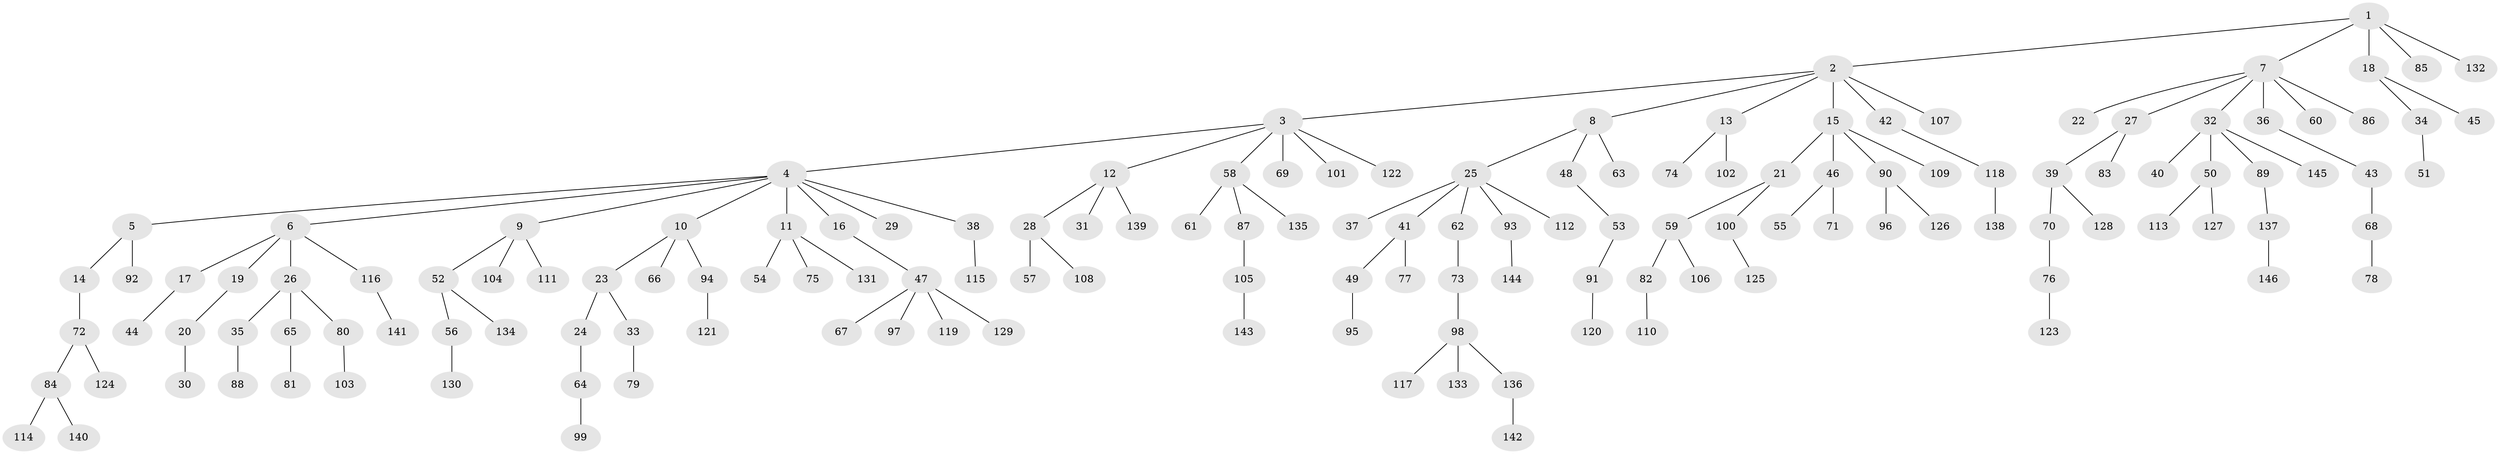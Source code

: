 // Generated by graph-tools (version 1.1) at 2025/50/03/09/25 03:50:20]
// undirected, 146 vertices, 145 edges
graph export_dot {
graph [start="1"]
  node [color=gray90,style=filled];
  1;
  2;
  3;
  4;
  5;
  6;
  7;
  8;
  9;
  10;
  11;
  12;
  13;
  14;
  15;
  16;
  17;
  18;
  19;
  20;
  21;
  22;
  23;
  24;
  25;
  26;
  27;
  28;
  29;
  30;
  31;
  32;
  33;
  34;
  35;
  36;
  37;
  38;
  39;
  40;
  41;
  42;
  43;
  44;
  45;
  46;
  47;
  48;
  49;
  50;
  51;
  52;
  53;
  54;
  55;
  56;
  57;
  58;
  59;
  60;
  61;
  62;
  63;
  64;
  65;
  66;
  67;
  68;
  69;
  70;
  71;
  72;
  73;
  74;
  75;
  76;
  77;
  78;
  79;
  80;
  81;
  82;
  83;
  84;
  85;
  86;
  87;
  88;
  89;
  90;
  91;
  92;
  93;
  94;
  95;
  96;
  97;
  98;
  99;
  100;
  101;
  102;
  103;
  104;
  105;
  106;
  107;
  108;
  109;
  110;
  111;
  112;
  113;
  114;
  115;
  116;
  117;
  118;
  119;
  120;
  121;
  122;
  123;
  124;
  125;
  126;
  127;
  128;
  129;
  130;
  131;
  132;
  133;
  134;
  135;
  136;
  137;
  138;
  139;
  140;
  141;
  142;
  143;
  144;
  145;
  146;
  1 -- 2;
  1 -- 7;
  1 -- 18;
  1 -- 85;
  1 -- 132;
  2 -- 3;
  2 -- 8;
  2 -- 13;
  2 -- 15;
  2 -- 42;
  2 -- 107;
  3 -- 4;
  3 -- 12;
  3 -- 58;
  3 -- 69;
  3 -- 101;
  3 -- 122;
  4 -- 5;
  4 -- 6;
  4 -- 9;
  4 -- 10;
  4 -- 11;
  4 -- 16;
  4 -- 29;
  4 -- 38;
  5 -- 14;
  5 -- 92;
  6 -- 17;
  6 -- 19;
  6 -- 26;
  6 -- 116;
  7 -- 22;
  7 -- 27;
  7 -- 32;
  7 -- 36;
  7 -- 60;
  7 -- 86;
  8 -- 25;
  8 -- 48;
  8 -- 63;
  9 -- 52;
  9 -- 104;
  9 -- 111;
  10 -- 23;
  10 -- 66;
  10 -- 94;
  11 -- 54;
  11 -- 75;
  11 -- 131;
  12 -- 28;
  12 -- 31;
  12 -- 139;
  13 -- 74;
  13 -- 102;
  14 -- 72;
  15 -- 21;
  15 -- 46;
  15 -- 90;
  15 -- 109;
  16 -- 47;
  17 -- 44;
  18 -- 34;
  18 -- 45;
  19 -- 20;
  20 -- 30;
  21 -- 59;
  21 -- 100;
  23 -- 24;
  23 -- 33;
  24 -- 64;
  25 -- 37;
  25 -- 41;
  25 -- 62;
  25 -- 93;
  25 -- 112;
  26 -- 35;
  26 -- 65;
  26 -- 80;
  27 -- 39;
  27 -- 83;
  28 -- 57;
  28 -- 108;
  32 -- 40;
  32 -- 50;
  32 -- 89;
  32 -- 145;
  33 -- 79;
  34 -- 51;
  35 -- 88;
  36 -- 43;
  38 -- 115;
  39 -- 70;
  39 -- 128;
  41 -- 49;
  41 -- 77;
  42 -- 118;
  43 -- 68;
  46 -- 55;
  46 -- 71;
  47 -- 67;
  47 -- 97;
  47 -- 119;
  47 -- 129;
  48 -- 53;
  49 -- 95;
  50 -- 113;
  50 -- 127;
  52 -- 56;
  52 -- 134;
  53 -- 91;
  56 -- 130;
  58 -- 61;
  58 -- 87;
  58 -- 135;
  59 -- 82;
  59 -- 106;
  62 -- 73;
  64 -- 99;
  65 -- 81;
  68 -- 78;
  70 -- 76;
  72 -- 84;
  72 -- 124;
  73 -- 98;
  76 -- 123;
  80 -- 103;
  82 -- 110;
  84 -- 114;
  84 -- 140;
  87 -- 105;
  89 -- 137;
  90 -- 96;
  90 -- 126;
  91 -- 120;
  93 -- 144;
  94 -- 121;
  98 -- 117;
  98 -- 133;
  98 -- 136;
  100 -- 125;
  105 -- 143;
  116 -- 141;
  118 -- 138;
  136 -- 142;
  137 -- 146;
}
